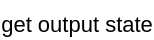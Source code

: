 <mxfile version="24.8.4">
  <diagram id="nZ52ACv4BuAKX4Gc4Oga" name="Page-1">
    <mxGraphModel dx="2074" dy="1130" grid="1" gridSize="10" guides="1" tooltips="1" connect="1" arrows="1" fold="1" page="1" pageScale="1" pageWidth="1654" pageHeight="2336" math="0" shadow="0">
      <root>
        <mxCell id="0" />
        <mxCell id="1" parent="0" />
        <mxCell id="-lcH-714XWrCng2hsg_k-27" style="edgeStyle=orthogonalEdgeStyle;rounded=0;orthogonalLoop=1;jettySize=auto;html=1;strokeColor=#000000;fontColor=#000000;" parent="1" source="-lcH-714XWrCng2hsg_k-1" target="-lcH-714XWrCng2hsg_k-23" edge="1">
          <mxGeometry relative="1" as="geometry" />
        </mxCell>
        <mxCell id="-lcH-714XWrCng2hsg_k-28" value="index with metadata" style="text;html=1;align=center;verticalAlign=middle;resizable=0;points=[];labelBackgroundColor=#ffffff;" parent="-lcH-714XWrCng2hsg_k-27" vertex="1" connectable="0">
          <mxGeometry x="0.434" relative="1" as="geometry">
            <mxPoint x="-53.5" as="offset" />
          </mxGeometry>
        </mxCell>
        <mxCell id="YNeChLyI82NpCaiBGggI-13" style="edgeStyle=orthogonalEdgeStyle;rounded=0;orthogonalLoop=1;jettySize=auto;html=1;startArrow=none;startFill=0;strokeColor=#000000;fontColor=#000000;" parent="1" source="-lcH-714XWrCng2hsg_k-1" target="-lcH-714XWrCng2hsg_k-2" edge="1">
          <mxGeometry relative="1" as="geometry" />
        </mxCell>
        <mxCell id="YNeChLyI82NpCaiBGggI-14" value="case available" style="edgeLabel;html=1;align=center;verticalAlign=middle;resizable=0;points=[];fontColor=#000000;" parent="YNeChLyI82NpCaiBGggI-13" vertex="1" connectable="0">
          <mxGeometry x="-0.087" y="3" relative="1" as="geometry">
            <mxPoint as="offset" />
          </mxGeometry>
        </mxCell>
        <mxCell id="YNeChLyI82NpCaiBGggI-18" value="upload case" style="edgeStyle=orthogonalEdgeStyle;rounded=0;orthogonalLoop=1;jettySize=auto;html=1;entryX=0.5;entryY=1;entryDx=0;entryDy=0;startArrow=classic;startFill=1;strokeColor=#000000;fontColor=#000000;exitX=0.875;exitY=0;exitDx=0;exitDy=0;exitPerimeter=0;endArrow=none;endFill=0;" parent="1" source="-lcH-714XWrCng2hsg_k-1" target="YNeChLyI82NpCaiBGggI-17" edge="1">
          <mxGeometry relative="1" as="geometry">
            <Array as="points">
              <mxPoint x="525" y="270" />
              <mxPoint x="632" y="270" />
            </Array>
          </mxGeometry>
        </mxCell>
        <mxCell id="gnLXbhwJznotGgnq6ZsX-46" style="edgeStyle=orthogonalEdgeStyle;rounded=0;orthogonalLoop=1;jettySize=auto;html=1;entryX=0.5;entryY=1;entryDx=0;entryDy=0;exitX=0.25;exitY=0;exitDx=0;exitDy=0;" parent="1" source="-lcH-714XWrCng2hsg_k-1" target="gnLXbhwJznotGgnq6ZsX-47" edge="1">
          <mxGeometry relative="1" as="geometry">
            <Array as="points">
              <mxPoint x="448" y="260" />
              <mxPoint x="307" y="260" />
              <mxPoint x="307" y="170" />
            </Array>
            <mxPoint x="800" y="170" as="targetPoint" />
            <mxPoint x="400" y="270" as="sourcePoint" />
          </mxGeometry>
        </mxCell>
        <mxCell id="-lcH-714XWrCng2hsg_k-1" value="Case server" style="rounded=1;whiteSpace=wrap;html=1;fillColor=#fff2cc;strokeColor=#d6b656;" parent="1" vertex="1">
          <mxGeometry x="418" y="290" width="122" height="60" as="geometry" />
        </mxCell>
        <mxCell id="-lcH-714XWrCng2hsg_k-19" style="edgeStyle=orthogonalEdgeStyle;rounded=0;orthogonalLoop=1;jettySize=auto;html=1;fontColor=#FF33FF;entryX=0.25;entryY=0;entryDx=0;entryDy=0;exitX=0.25;exitY=0.963;exitDx=0;exitDy=0;exitPerimeter=0;" parent="1" source="-lcH-714XWrCng2hsg_k-2" target="f9GNQP5eCho-4kWKBRWq-1" edge="1">
          <mxGeometry relative="1" as="geometry">
            <mxPoint x="234" y="470" as="sourcePoint" />
            <mxPoint x="269" y="520" as="targetPoint" />
          </mxGeometry>
        </mxCell>
        <mxCell id="-lcH-714XWrCng2hsg_k-20" value="wait for IGMs" style="text;html=1;align=center;verticalAlign=middle;resizable=0;points=[];labelBackgroundColor=#ffffff;" parent="-lcH-714XWrCng2hsg_k-19" vertex="1" connectable="0">
          <mxGeometry x="0.12" y="22" relative="1" as="geometry">
            <mxPoint x="13.54" y="-39.5" as="offset" />
          </mxGeometry>
        </mxCell>
        <mxCell id="YNeChLyI82NpCaiBGggI-10" style="edgeStyle=orthogonalEdgeStyle;rounded=0;orthogonalLoop=1;jettySize=auto;html=1;entryX=0.5;entryY=0;entryDx=0;entryDy=0;startArrow=none;startFill=0;exitX=0;exitY=0.5;exitDx=0;exitDy=0;" parent="1" source="-lcH-714XWrCng2hsg_k-2" target="YNeChLyI82NpCaiBGggI-9" edge="1">
          <mxGeometry relative="1" as="geometry">
            <Array as="points">
              <mxPoint x="190" y="430" />
              <mxPoint x="190" y="1050" />
            </Array>
          </mxGeometry>
        </mxCell>
        <mxCell id="-lcH-714XWrCng2hsg_k-2" value="Rabbit MQ" style="ellipse;whiteSpace=wrap;html=1;fillColor=#dae8fc;strokeColor=#6c8ebf;" parent="1" vertex="1">
          <mxGeometry x="233" y="390" width="120" height="80" as="geometry" />
        </mxCell>
        <mxCell id="-lcH-714XWrCng2hsg_k-8" value="FTP" style="shape=cylinder;whiteSpace=wrap;html=1;boundedLbl=1;backgroundOutline=1;fillColor=#dae8fc;strokeColor=#6c8ebf;" parent="1" vertex="1">
          <mxGeometry x="443" y="10" width="60" height="80" as="geometry" />
        </mxCell>
        <mxCell id="-lcH-714XWrCng2hsg_k-13" style="edgeStyle=orthogonalEdgeStyle;rounded=0;orthogonalLoop=1;jettySize=auto;html=1;entryX=0.45;entryY=0.017;entryDx=0;entryDy=0;entryPerimeter=0;" parent="1" source="-lcH-714XWrCng2hsg_k-9" target="-lcH-714XWrCng2hsg_k-1" edge="1">
          <mxGeometry relative="1" as="geometry" />
        </mxCell>
        <mxCell id="-lcH-714XWrCng2hsg_k-14" value="upload case" style="text;html=1;align=center;verticalAlign=middle;resizable=0;points=[];labelBackgroundColor=#ffffff;" parent="-lcH-714XWrCng2hsg_k-13" vertex="1" connectable="0">
          <mxGeometry x="-0.223" y="-3" relative="1" as="geometry">
            <mxPoint as="offset" />
          </mxGeometry>
        </mxCell>
        <mxCell id="f9GNQP5eCho-4kWKBRWq-10" style="edgeStyle=orthogonalEdgeStyle;rounded=0;orthogonalLoop=1;jettySize=auto;html=1;entryX=0.15;entryY=0.95;entryDx=0;entryDy=0;entryPerimeter=0;" parent="1" source="-lcH-714XWrCng2hsg_k-9" target="EGy42DPzkl6_A8lIJ_Wb-2" edge="1">
          <mxGeometry relative="1" as="geometry">
            <Array as="points">
              <mxPoint x="509" y="110" />
              <mxPoint x="719" y="110" />
            </Array>
            <mxPoint x="720" y="60" as="targetPoint" />
          </mxGeometry>
        </mxCell>
        <mxCell id="YNeChLyI82NpCaiBGggI-22" value="polling" style="edgeStyle=orthogonalEdgeStyle;rounded=0;orthogonalLoop=1;jettySize=auto;html=1;entryX=0.5;entryY=1;entryDx=0;entryDy=0;startArrow=none;startFill=0;endArrow=classic;endFill=1;strokeColor=#000000;fontColor=#000000;" parent="1" source="-lcH-714XWrCng2hsg_k-9" target="-lcH-714XWrCng2hsg_k-8" edge="1">
          <mxGeometry relative="1" as="geometry" />
        </mxCell>
        <mxCell id="-lcH-714XWrCng2hsg_k-9" value="&lt;div&gt;case import job&lt;br&gt;&lt;/div&gt;&lt;div&gt;(k8s cron)&lt;/div&gt;" style="rounded=1;whiteSpace=wrap;html=1;fillColor=#fff2cc;strokeColor=#d6b656;" parent="1" vertex="1">
          <mxGeometry x="413" y="150" width="120" height="60" as="geometry" />
        </mxCell>
        <mxCell id="-lcH-714XWrCng2hsg_k-21" style="edgeStyle=orthogonalEdgeStyle;rounded=0;orthogonalLoop=1;jettySize=auto;html=1;entryX=0.633;entryY=1.017;entryDx=0;entryDy=0;entryPerimeter=0;exitX=1;exitY=0.25;exitDx=0;exitDy=0;" parent="1" source="f9GNQP5eCho-4kWKBRWq-1" target="-lcH-714XWrCng2hsg_k-1" edge="1">
          <mxGeometry relative="1" as="geometry">
            <Array as="points">
              <mxPoint x="359" y="581" />
              <mxPoint x="359" y="510" />
              <mxPoint x="495" y="510" />
            </Array>
          </mxGeometry>
        </mxCell>
        <mxCell id="-lcH-714XWrCng2hsg_k-22" value="&lt;div&gt;download IGM&lt;/div&gt;&lt;div&gt;search IGM&lt;br&gt;&lt;/div&gt;" style="text;html=1;align=center;verticalAlign=middle;resizable=0;points=[];labelBackgroundColor=#ffffff;" parent="-lcH-714XWrCng2hsg_k-21" vertex="1" connectable="0">
          <mxGeometry x="0.368" y="1" relative="1" as="geometry">
            <mxPoint x="27" y="-56" as="offset" />
          </mxGeometry>
        </mxCell>
        <mxCell id="-lcH-714XWrCng2hsg_k-34" value="import IGM" style="edgeStyle=orthogonalEdgeStyle;rounded=0;orthogonalLoop=1;jettySize=auto;html=1;entryX=0;entryY=0.5;entryDx=0;entryDy=0;strokeColor=#000000;fontColor=#000000;exitX=1;exitY=0.5;exitDx=0;exitDy=0;" parent="1" source="f9GNQP5eCho-4kWKBRWq-1" target="-lcH-714XWrCng2hsg_k-30" edge="1">
          <mxGeometry x="-0.18" relative="1" as="geometry">
            <Array as="points">
              <mxPoint x="389" y="598" />
              <mxPoint x="389" y="533" />
            </Array>
            <mxPoint as="offset" />
          </mxGeometry>
        </mxCell>
        <mxCell id="-lcH-714XWrCng2hsg_k-35" value="ajust balance on CGM" style="edgeStyle=orthogonalEdgeStyle;rounded=0;orthogonalLoop=1;jettySize=auto;html=1;entryX=0;entryY=0.5;entryDx=0;entryDy=0;strokeColor=#000000;fontColor=#000000;exitX=0.35;exitY=1.015;exitDx=0;exitDy=0;exitPerimeter=0;" parent="1" source="f9GNQP5eCho-4kWKBRWq-1" target="-lcH-714XWrCng2hsg_k-32" edge="1">
          <mxGeometry x="0.388" y="13" relative="1" as="geometry">
            <mxPoint y="1" as="offset" />
          </mxGeometry>
        </mxCell>
        <mxCell id="-lcH-714XWrCng2hsg_k-36" style="edgeStyle=orthogonalEdgeStyle;rounded=0;orthogonalLoop=1;jettySize=auto;html=1;exitX=0.583;exitY=1;exitDx=0;exitDy=0;entryX=0;entryY=0.5;entryDx=0;entryDy=0;strokeColor=#000000;fontColor=#000000;exitPerimeter=0;" parent="1" source="f9GNQP5eCho-4kWKBRWq-1" target="-lcH-714XWrCng2hsg_k-33" edge="1">
          <mxGeometry relative="1" as="geometry" />
        </mxCell>
        <mxCell id="-lcH-714XWrCng2hsg_k-37" value="run SA on CGM" style="text;html=1;align=center;verticalAlign=middle;resizable=0;points=[];labelBackgroundColor=#ffffff;fontColor=#000000;" parent="-lcH-714XWrCng2hsg_k-36" vertex="1" connectable="0">
          <mxGeometry x="-0.3" relative="1" as="geometry">
            <mxPoint x="81" y="19" as="offset" />
          </mxGeometry>
        </mxCell>
        <mxCell id="-lcH-714XWrCng2hsg_k-50" value="validate IGM" style="edgeStyle=orthogonalEdgeStyle;rounded=0;orthogonalLoop=1;jettySize=auto;html=1;strokeColor=#000000;fontColor=#000000;exitX=0.808;exitY=1;exitDx=0;exitDy=0;entryX=0.5;entryY=0;entryDx=0;entryDy=0;exitPerimeter=0;" parent="1" source="f9GNQP5eCho-4kWKBRWq-1" target="YNeChLyI82NpCaiBGggI-1" edge="1">
          <mxGeometry relative="1" as="geometry">
            <mxPoint x="475" y="595" as="sourcePoint" />
            <mxPoint x="169" y="700" as="targetPoint" />
            <Array as="points">
              <mxPoint x="306" y="690" />
              <mxPoint x="413" y="690" />
            </Array>
          </mxGeometry>
        </mxCell>
        <mxCell id="-lcH-714XWrCng2hsg_k-23" value="Elastic search" style="shape=cylinder;whiteSpace=wrap;html=1;boundedLbl=1;backgroundOutline=1;fillColor=#dae8fc;strokeColor=#6c8ebf;" parent="1" vertex="1">
          <mxGeometry x="756.5" y="280" width="60" height="80" as="geometry" />
        </mxCell>
        <mxCell id="-lcH-714XWrCng2hsg_k-41" style="edgeStyle=orthogonalEdgeStyle;rounded=0;orthogonalLoop=1;jettySize=auto;html=1;strokeColor=#000000;fontColor=#000000;exitX=0.558;exitY=1.031;exitDx=0;exitDy=0;entryX=0.75;entryY=0;entryDx=0;entryDy=0;exitPerimeter=0;startArrow=classic;startFill=1;" parent="1" source="-lcH-714XWrCng2hsg_k-30" target="-lcH-714XWrCng2hsg_k-32" edge="1">
          <mxGeometry relative="1" as="geometry" />
        </mxCell>
        <mxCell id="-lcH-714XWrCng2hsg_k-43" value="load/save" style="text;html=1;align=center;verticalAlign=middle;resizable=0;points=[];labelBackgroundColor=#ffffff;fontColor=#000000;" parent="-lcH-714XWrCng2hsg_k-41" vertex="1" connectable="0">
          <mxGeometry x="-0.237" relative="1" as="geometry">
            <mxPoint x="1" as="offset" />
          </mxGeometry>
        </mxCell>
        <mxCell id="-lcH-714XWrCng2hsg_k-42" style="edgeStyle=orthogonalEdgeStyle;rounded=0;orthogonalLoop=1;jettySize=auto;html=1;entryX=0.5;entryY=0;entryDx=0;entryDy=0;strokeColor=#000000;fontColor=#000000;exitX=0.875;exitY=0.985;exitDx=0;exitDy=0;exitPerimeter=0;startArrow=classic;startFill=1;" parent="1" source="-lcH-714XWrCng2hsg_k-30" target="-lcH-714XWrCng2hsg_k-33" edge="1">
          <mxGeometry relative="1" as="geometry">
            <mxPoint x="769" y="568" as="sourcePoint" />
          </mxGeometry>
        </mxCell>
        <mxCell id="-lcH-714XWrCng2hsg_k-44" value="load/save" style="text;html=1;align=center;verticalAlign=middle;resizable=0;points=[];labelBackgroundColor=#ffffff;fontColor=#000000;" parent="-lcH-714XWrCng2hsg_k-42" vertex="1" connectable="0">
          <mxGeometry x="-0.297" y="-1" relative="1" as="geometry">
            <mxPoint as="offset" />
          </mxGeometry>
        </mxCell>
        <mxCell id="-lcH-714XWrCng2hsg_k-48" style="edgeStyle=orthogonalEdgeStyle;rounded=0;orthogonalLoop=1;jettySize=auto;html=1;strokeColor=#000000;fontColor=#000000;entryX=0.5;entryY=1;entryDx=0;entryDy=0;" parent="1" source="-lcH-714XWrCng2hsg_k-30" target="EGy42DPzkl6_A8lIJ_Wb-3" edge="1">
          <mxGeometry relative="1" as="geometry">
            <mxPoint x="670" y="460" as="targetPoint" />
          </mxGeometry>
        </mxCell>
        <mxCell id="-lcH-714XWrCng2hsg_k-52" style="edgeStyle=orthogonalEdgeStyle;rounded=0;orthogonalLoop=1;jettySize=auto;html=1;strokeColor=#000000;fontColor=#000000;startArrow=classic;startFill=1;" parent="1" edge="1">
          <mxGeometry relative="1" as="geometry">
            <Array as="points">
              <mxPoint x="700" y="590" />
              <mxPoint x="600" y="590" />
            </Array>
            <mxPoint x="700" y="565" as="sourcePoint" />
            <mxPoint x="600" y="710" as="targetPoint" />
          </mxGeometry>
        </mxCell>
        <mxCell id="f9GNQP5eCho-4kWKBRWq-14" value="load/save" style="edgeLabel;html=1;align=center;verticalAlign=middle;resizable=0;points=[];" parent="-lcH-714XWrCng2hsg_k-52" vertex="1" connectable="0">
          <mxGeometry x="-0.227" y="1" relative="1" as="geometry">
            <mxPoint as="offset" />
          </mxGeometry>
        </mxCell>
        <mxCell id="-lcH-714XWrCng2hsg_k-30" value="Network store server" style="rounded=1;whiteSpace=wrap;html=1;fillColor=#fff2cc;strokeColor=#d6b656;" parent="1" vertex="1">
          <mxGeometry x="669" y="500" width="120" height="65" as="geometry" />
        </mxCell>
        <mxCell id="-lcH-714XWrCng2hsg_k-31" style="edgeStyle=orthogonalEdgeStyle;rounded=0;orthogonalLoop=1;jettySize=auto;html=1;exitX=0.5;exitY=1;exitDx=0;exitDy=0;strokeColor=#000000;fontColor=#000000;" parent="1" source="-lcH-714XWrCng2hsg_k-30" target="-lcH-714XWrCng2hsg_k-30" edge="1">
          <mxGeometry relative="1" as="geometry" />
        </mxCell>
        <mxCell id="-lcH-714XWrCng2hsg_k-32" value="Balance adjustment server" style="rounded=1;whiteSpace=wrap;html=1;fillColor=#fff2cc;strokeColor=#d6b656;" parent="1" vertex="1">
          <mxGeometry x="559" y="810" width="120" height="65" as="geometry" />
        </mxCell>
        <mxCell id="f9GNQP5eCho-4kWKBRWq-21" value="load contingencies" style="edgeStyle=orthogonalEdgeStyle;rounded=0;orthogonalLoop=1;jettySize=auto;html=1;" parent="1" source="-lcH-714XWrCng2hsg_k-33" target="f9GNQP5eCho-4kWKBRWq-18" edge="1">
          <mxGeometry relative="1" as="geometry" />
        </mxCell>
        <mxCell id="gnLXbhwJznotGgnq6ZsX-56" value="store / load results" style="edgeStyle=orthogonalEdgeStyle;rounded=0;orthogonalLoop=1;jettySize=auto;html=1;" parent="1" source="-lcH-714XWrCng2hsg_k-33" target="gnLXbhwJznotGgnq6ZsX-55" edge="1">
          <mxGeometry y="-20" relative="1" as="geometry">
            <Array as="points">
              <mxPoint x="884" y="930" />
            </Array>
            <mxPoint x="20" y="20" as="offset" />
          </mxGeometry>
        </mxCell>
        <mxCell id="-lcH-714XWrCng2hsg_k-33" value="Security analysis server" style="rounded=1;whiteSpace=wrap;html=1;fillColor=#fff2cc;strokeColor=#d6b656;" parent="1" vertex="1">
          <mxGeometry x="714" y="880" width="120" height="65" as="geometry" />
        </mxCell>
        <mxCell id="hC_RuYK1lBQlacndvNK2-4" style="edgeStyle=orthogonalEdgeStyle;rounded=0;orthogonalLoop=1;jettySize=auto;html=1;entryX=0.25;entryY=1;entryDx=0;entryDy=0;" parent="1" source="-lcH-714XWrCng2hsg_k-49" target="hC_RuYK1lBQlacndvNK2-1" edge="1">
          <mxGeometry relative="1" as="geometry">
            <Array as="points">
              <mxPoint x="580" y="580" />
              <mxPoint x="950" y="580" />
            </Array>
          </mxGeometry>
        </mxCell>
        <mxCell id="-lcH-714XWrCng2hsg_k-49" value="Loadflow server" style="rounded=1;whiteSpace=wrap;html=1;fillColor=#fff2cc;strokeColor=#d6b656;" parent="1" vertex="1">
          <mxGeometry x="503" y="710" width="120" height="65" as="geometry" />
        </mxCell>
        <mxCell id="f9GNQP5eCho-4kWKBRWq-4" style="edgeStyle=orthogonalEdgeStyle;rounded=0;orthogonalLoop=1;jettySize=auto;html=1;" parent="1" target="-lcH-714XWrCng2hsg_k-2" edge="1">
          <mxGeometry relative="1" as="geometry">
            <mxPoint x="295" y="565" as="sourcePoint" />
            <mxPoint x="295" y="470" as="targetPoint" />
            <Array as="points">
              <mxPoint x="295" y="500" />
              <mxPoint x="295" y="500" />
            </Array>
          </mxGeometry>
        </mxCell>
        <mxCell id="f9GNQP5eCho-4kWKBRWq-5" value="&lt;font&gt;notifications&lt;/font&gt;" style="edgeLabel;html=1;align=center;verticalAlign=middle;resizable=0;points=[];" parent="f9GNQP5eCho-4kWKBRWq-4" vertex="1" connectable="0">
          <mxGeometry x="-0.157" y="3" relative="1" as="geometry">
            <mxPoint as="offset" />
          </mxGeometry>
        </mxCell>
        <mxCell id="f9GNQP5eCho-4kWKBRWq-11" style="edgeStyle=orthogonalEdgeStyle;rounded=0;orthogonalLoop=1;jettySize=auto;html=1;" parent="1" source="f9GNQP5eCho-4kWKBRWq-1" target="f9GNQP5eCho-4kWKBRWq-6" edge="1">
          <mxGeometry relative="1" as="geometry" />
        </mxCell>
        <mxCell id="YNeChLyI82NpCaiBGggI-7" style="edgeStyle=orthogonalEdgeStyle;rounded=0;orthogonalLoop=1;jettySize=auto;html=1;entryX=0.5;entryY=0;entryDx=0;entryDy=0;startArrow=none;startFill=0;exitX=1;exitY=0.75;exitDx=0;exitDy=0;" parent="1" source="f9GNQP5eCho-4kWKBRWq-1" target="-lcH-714XWrCng2hsg_k-49" edge="1">
          <mxGeometry relative="1" as="geometry" />
        </mxCell>
        <mxCell id="YNeChLyI82NpCaiBGggI-8" value="&lt;br&gt;run LF on CGM" style="edgeLabel;html=1;align=center;verticalAlign=middle;resizable=0;points=[];" parent="YNeChLyI82NpCaiBGggI-7" vertex="1" connectable="0">
          <mxGeometry x="0.075" y="-4" relative="1" as="geometry">
            <mxPoint x="49" y="19.71" as="offset" />
          </mxGeometry>
        </mxCell>
        <mxCell id="f9GNQP5eCho-4kWKBRWq-1" value="Merge orchestration server" style="rounded=1;whiteSpace=wrap;html=1;fillColor=#fff2cc;strokeColor=#d6b656;" parent="1" vertex="1">
          <mxGeometry x="209" y="565" width="120" height="65" as="geometry" />
        </mxCell>
        <mxCell id="f9GNQP5eCho-4kWKBRWq-6" value="PostgreSQL" style="shape=cylinder;whiteSpace=wrap;html=1;boundedLbl=1;backgroundOutline=1;fillColor=#dae8fc;strokeColor=#6c8ebf;" parent="1" vertex="1">
          <mxGeometry x="69" y="557.5" width="90" height="80" as="geometry" />
        </mxCell>
        <mxCell id="f9GNQP5eCho-4kWKBRWq-20" style="edgeStyle=orthogonalEdgeStyle;rounded=0;orthogonalLoop=1;jettySize=auto;html=1;entryX=1;entryY=0.5;entryDx=0;entryDy=0;" parent="1" source="f9GNQP5eCho-4kWKBRWq-18" target="f9GNQP5eCho-4kWKBRWq-19" edge="1">
          <mxGeometry relative="1" as="geometry" />
        </mxCell>
        <mxCell id="f9GNQP5eCho-4kWKBRWq-18" value="Actions server" style="rounded=1;whiteSpace=wrap;html=1;fillColor=#fff2cc;strokeColor=#d6b656;" parent="1" vertex="1">
          <mxGeometry x="636.5" y="1057.5" width="120" height="65" as="geometry" />
        </mxCell>
        <mxCell id="f9GNQP5eCho-4kWKBRWq-19" value="PostgreSQL" style="shape=cylinder;whiteSpace=wrap;html=1;boundedLbl=1;backgroundOutline=1;fillColor=#dae8fc;strokeColor=#6c8ebf;" parent="1" vertex="1">
          <mxGeometry x="481.5" y="1050" width="90" height="80" as="geometry" />
        </mxCell>
        <mxCell id="YNeChLyI82NpCaiBGggI-4" style="edgeStyle=orthogonalEdgeStyle;rounded=0;orthogonalLoop=1;jettySize=auto;html=1;exitX=0.75;exitY=0;exitDx=0;exitDy=0;entryX=0;entryY=0.75;entryDx=0;entryDy=0;startArrow=classic;startFill=1;" parent="1" source="YNeChLyI82NpCaiBGggI-1" target="-lcH-714XWrCng2hsg_k-30" edge="1">
          <mxGeometry relative="1" as="geometry" />
        </mxCell>
        <mxCell id="YNeChLyI82NpCaiBGggI-5" value="load/save" style="edgeLabel;html=1;align=center;verticalAlign=middle;resizable=0;points=[];" parent="YNeChLyI82NpCaiBGggI-4" vertex="1" connectable="0">
          <mxGeometry x="0.339" y="-3" relative="1" as="geometry">
            <mxPoint as="offset" />
          </mxGeometry>
        </mxCell>
        <mxCell id="YNeChLyI82NpCaiBGggI-1" value="Case validation server" style="rounded=1;whiteSpace=wrap;html=1;fillColor=#fff2cc;strokeColor=#d6b656;" parent="1" vertex="1">
          <mxGeometry x="353" y="710" width="120" height="65" as="geometry" />
        </mxCell>
        <mxCell id="YNeChLyI82NpCaiBGggI-15" style="edgeStyle=orthogonalEdgeStyle;rounded=0;orthogonalLoop=1;jettySize=auto;html=1;entryX=0.225;entryY=0.05;entryDx=0;entryDy=0;startArrow=none;startFill=0;strokeColor=#000000;fontColor=#000000;exitX=0.25;exitY=1;exitDx=0;exitDy=0;entryPerimeter=0;" parent="1" source="YNeChLyI82NpCaiBGggI-9" target="gnLXbhwJznotGgnq6ZsX-35" edge="1">
          <mxGeometry relative="1" as="geometry">
            <mxPoint x="149" y="175" as="targetPoint" />
            <Array as="points">
              <mxPoint x="220" y="1115" />
              <mxPoint x="220" y="1260" />
              <mxPoint x="350" y="1260" />
            </Array>
          </mxGeometry>
        </mxCell>
        <mxCell id="YNeChLyI82NpCaiBGggI-16" value="Websocket" style="edgeLabel;html=1;align=center;verticalAlign=middle;resizable=0;points=[];fontColor=#000000;" parent="YNeChLyI82NpCaiBGggI-15" vertex="1" connectable="0">
          <mxGeometry x="0.255" y="1" relative="1" as="geometry">
            <mxPoint as="offset" />
          </mxGeometry>
        </mxCell>
        <mxCell id="YNeChLyI82NpCaiBGggI-9" value="Merge notification server" style="rounded=1;whiteSpace=wrap;html=1;fillColor=#fff2cc;strokeColor=#d6b656;" parent="1" vertex="1">
          <mxGeometry x="120" y="1080" width="120" height="65" as="geometry" />
        </mxCell>
        <mxCell id="YNeChLyI82NpCaiBGggI-19" style="edgeStyle=orthogonalEdgeStyle;rounded=0;orthogonalLoop=1;jettySize=auto;html=1;startArrow=none;startFill=0;strokeColor=#000000;fontColor=#000000;exitX=0.75;exitY=0;exitDx=0;exitDy=0;" parent="1" source="YNeChLyI82NpCaiBGggI-17" target="EGy42DPzkl6_A8lIJ_Wb-2" edge="1">
          <mxGeometry relative="1" as="geometry">
            <mxPoint x="824" y="90" as="targetPoint" />
            <Array as="points">
              <mxPoint x="662" y="130" />
              <mxPoint x="747" y="130" />
            </Array>
          </mxGeometry>
        </mxCell>
        <mxCell id="YNeChLyI82NpCaiBGggI-20" style="edgeStyle=orthogonalEdgeStyle;rounded=0;orthogonalLoop=1;jettySize=auto;html=1;entryX=1;entryY=0.5;entryDx=0;entryDy=0;startArrow=none;startFill=0;strokeColor=#000000;fontColor=#000000;exitX=0.5;exitY=0;exitDx=0;exitDy=0;" parent="1" source="YNeChLyI82NpCaiBGggI-17" target="-lcH-714XWrCng2hsg_k-8" edge="1">
          <mxGeometry relative="1" as="geometry" />
        </mxCell>
        <mxCell id="YNeChLyI82NpCaiBGggI-21" value="polling" style="edgeLabel;html=1;align=center;verticalAlign=middle;resizable=0;points=[];fontColor=#000000;" parent="YNeChLyI82NpCaiBGggI-20" vertex="1" connectable="0">
          <mxGeometry x="-0.422" y="2" relative="1" as="geometry">
            <mxPoint x="1" as="offset" />
          </mxGeometry>
        </mxCell>
        <mxCell id="YNeChLyI82NpCaiBGggI-17" value="&lt;div&gt;CGMES assembling job&lt;br&gt;&lt;/div&gt;&lt;div&gt;(k8s cron)&lt;/div&gt;" style="rounded=1;whiteSpace=wrap;html=1;fillColor=#fff2cc;strokeColor=#d6b656;" parent="1" vertex="1">
          <mxGeometry x="571.5" y="150" width="120" height="60" as="geometry" />
        </mxCell>
        <mxCell id="gnLXbhwJznotGgnq6ZsX-18" style="edgeStyle=orthogonalEdgeStyle;rounded=0;orthogonalLoop=1;jettySize=auto;html=1;entryX=0.5;entryY=0;entryDx=0;entryDy=0;" parent="1" source="gnLXbhwJznotGgnq6ZsX-1" target="O9p13swTpiDcD9dTKe2k-17" edge="1">
          <mxGeometry relative="1" as="geometry">
            <Array as="points">
              <mxPoint x="1316" y="860" />
            </Array>
          </mxGeometry>
        </mxCell>
        <mxCell id="gnLXbhwJznotGgnq6ZsX-19" style="edgeStyle=orthogonalEdgeStyle;rounded=0;orthogonalLoop=1;jettySize=auto;html=1;entryX=0.5;entryY=1;entryDx=0;entryDy=0;exitX=0.5;exitY=0;exitDx=0;exitDy=0;" parent="1" source="gnLXbhwJznotGgnq6ZsX-1" target="gnLXbhwJznotGgnq6ZsX-2" edge="1">
          <mxGeometry relative="1" as="geometry" />
        </mxCell>
        <mxCell id="gnLXbhwJznotGgnq6ZsX-20" style="edgeStyle=orthogonalEdgeStyle;rounded=0;orthogonalLoop=1;jettySize=auto;html=1;entryX=0.5;entryY=1;entryDx=0;entryDy=0;" parent="1" source="gnLXbhwJznotGgnq6ZsX-1" target="gnLXbhwJznotGgnq6ZsX-5" edge="1">
          <mxGeometry relative="1" as="geometry" />
        </mxCell>
        <mxCell id="gnLXbhwJznotGgnq6ZsX-21" style="edgeStyle=orthogonalEdgeStyle;rounded=0;orthogonalLoop=1;jettySize=auto;html=1;" parent="1" source="gnLXbhwJznotGgnq6ZsX-1" target="gnLXbhwJznotGgnq6ZsX-4" edge="1">
          <mxGeometry relative="1" as="geometry" />
        </mxCell>
        <mxCell id="gnLXbhwJznotGgnq6ZsX-22" style="edgeStyle=orthogonalEdgeStyle;rounded=0;orthogonalLoop=1;jettySize=auto;html=1;exitX=0.5;exitY=0;exitDx=0;exitDy=0;" parent="1" source="gnLXbhwJznotGgnq6ZsX-1" target="gnLXbhwJznotGgnq6ZsX-3" edge="1">
          <mxGeometry relative="1" as="geometry" />
        </mxCell>
        <mxCell id="gnLXbhwJznotGgnq6ZsX-23" style="edgeStyle=orthogonalEdgeStyle;rounded=0;orthogonalLoop=1;jettySize=auto;html=1;exitX=0.5;exitY=0;exitDx=0;exitDy=0;" parent="1" source="gnLXbhwJznotGgnq6ZsX-1" target="gnLXbhwJznotGgnq6ZsX-7" edge="1">
          <mxGeometry relative="1" as="geometry" />
        </mxCell>
        <mxCell id="gnLXbhwJznotGgnq6ZsX-52" style="edgeStyle=orthogonalEdgeStyle;rounded=0;orthogonalLoop=1;jettySize=auto;html=1;entryX=1;entryY=0.75;entryDx=0;entryDy=0;" parent="1" source="gnLXbhwJznotGgnq6ZsX-1" target="-lcH-714XWrCng2hsg_k-49" edge="1">
          <mxGeometry relative="1" as="geometry">
            <Array as="points">
              <mxPoint x="1080" y="759" />
            </Array>
          </mxGeometry>
        </mxCell>
        <mxCell id="gnLXbhwJznotGgnq6ZsX-53" style="edgeStyle=orthogonalEdgeStyle;rounded=0;orthogonalLoop=1;jettySize=auto;html=1;entryX=1;entryY=0.5;entryDx=0;entryDy=0;" parent="1" source="gnLXbhwJznotGgnq6ZsX-1" target="-lcH-714XWrCng2hsg_k-33" edge="1">
          <mxGeometry relative="1" as="geometry" />
        </mxCell>
        <mxCell id="gnLXbhwJznotGgnq6ZsX-57" value="run / get resuts" style="edgeLabel;html=1;align=center;verticalAlign=middle;resizable=0;points=[];" parent="gnLXbhwJznotGgnq6ZsX-53" vertex="1" connectable="0">
          <mxGeometry x="-0.291" y="-2" relative="1" as="geometry">
            <mxPoint as="offset" />
          </mxGeometry>
        </mxCell>
        <mxCell id="gnLXbhwJznotGgnq6ZsX-54" style="edgeStyle=orthogonalEdgeStyle;rounded=0;orthogonalLoop=1;jettySize=auto;html=1;entryX=1;entryY=0.5;entryDx=0;entryDy=0;" parent="1" source="gnLXbhwJznotGgnq6ZsX-1" target="f9GNQP5eCho-4kWKBRWq-18" edge="1">
          <mxGeometry relative="1" as="geometry">
            <Array as="points">
              <mxPoint x="970" y="870" />
              <mxPoint x="970" y="1090" />
            </Array>
          </mxGeometry>
        </mxCell>
        <mxCell id="O9p13swTpiDcD9dTKe2k-13" style="edgeStyle=orthogonalEdgeStyle;rounded=0;orthogonalLoop=1;jettySize=auto;html=1;" parent="1" source="gnLXbhwJznotGgnq6ZsX-1" target="O9p13swTpiDcD9dTKe2k-2" edge="1">
          <mxGeometry relative="1" as="geometry">
            <Array as="points">
              <mxPoint x="1120" y="925" />
              <mxPoint x="1176" y="925" />
            </Array>
          </mxGeometry>
        </mxCell>
        <mxCell id="qp7J1lhOK_fcD2x9cmu0-13" style="edgeStyle=orthogonalEdgeStyle;rounded=0;orthogonalLoop=1;jettySize=auto;html=1;exitX=0;exitY=0;exitDx=0;exitDy=0;entryX=0.979;entryY=0.926;entryDx=0;entryDy=0;entryPerimeter=0;" parent="1" source="gnLXbhwJznotGgnq6ZsX-1" target="-lcH-714XWrCng2hsg_k-30" edge="1">
          <mxGeometry relative="1" as="geometry">
            <Array as="points">
              <mxPoint x="830" y="830" />
              <mxPoint x="830" y="560" />
            </Array>
            <mxPoint x="790" y="560" as="targetPoint" />
          </mxGeometry>
        </mxCell>
        <mxCell id="hC_RuYK1lBQlacndvNK2-6" style="edgeStyle=orthogonalEdgeStyle;rounded=0;orthogonalLoop=1;jettySize=auto;html=1;" parent="1" source="gnLXbhwJznotGgnq6ZsX-1" edge="1">
          <mxGeometry relative="1" as="geometry">
            <mxPoint x="970" y="449" as="targetPoint" />
            <Array as="points">
              <mxPoint x="1090" y="810" />
              <mxPoint x="970" y="810" />
              <mxPoint x="970" y="449" />
            </Array>
          </mxGeometry>
        </mxCell>
        <mxCell id="hC_RuYK1lBQlacndvNK2-9" style="edgeStyle=orthogonalEdgeStyle;rounded=0;orthogonalLoop=1;jettySize=auto;html=1;" parent="1" source="gnLXbhwJznotGgnq6ZsX-1" target="-lcH-714XWrCng2hsg_k-23" edge="1">
          <mxGeometry relative="1" as="geometry">
            <Array as="points">
              <mxPoint x="800" y="850" />
            </Array>
          </mxGeometry>
        </mxCell>
        <mxCell id="gnLXbhwJznotGgnq6ZsX-1" value="Study server" style="rounded=1;whiteSpace=wrap;html=1;fillColor=#fff2cc;strokeColor=#d6b656;" parent="1" vertex="1">
          <mxGeometry x="1041" y="830" width="120" height="60" as="geometry" />
        </mxCell>
        <mxCell id="gnLXbhwJznotGgnq6ZsX-8" style="edgeStyle=orthogonalEdgeStyle;rounded=0;orthogonalLoop=1;jettySize=auto;html=1;entryX=1;entryY=0.5;entryDx=0;entryDy=0;exitX=0.5;exitY=0;exitDx=0;exitDy=0;" parent="1" source="gnLXbhwJznotGgnq6ZsX-2" target="-lcH-714XWrCng2hsg_k-30" edge="1">
          <mxGeometry relative="1" as="geometry" />
        </mxCell>
        <mxCell id="gnLXbhwJznotGgnq6ZsX-2" value="Single line diagram server" style="rounded=1;whiteSpace=wrap;html=1;fillColor=#fff2cc;strokeColor=#d6b656;" parent="1" vertex="1">
          <mxGeometry x="839" y="600" width="120" height="60" as="geometry" />
        </mxCell>
        <mxCell id="gnLXbhwJznotGgnq6ZsX-13" style="edgeStyle=orthogonalEdgeStyle;rounded=0;orthogonalLoop=1;jettySize=auto;html=1;entryX=1;entryY=0.5;entryDx=0;entryDy=0;exitX=0.5;exitY=0;exitDx=0;exitDy=0;" parent="1" source="gnLXbhwJznotGgnq6ZsX-3" target="-lcH-714XWrCng2hsg_k-30" edge="1">
          <mxGeometry relative="1" as="geometry" />
        </mxCell>
        <mxCell id="gnLXbhwJznotGgnq6ZsX-25" style="edgeStyle=orthogonalEdgeStyle;rounded=0;orthogonalLoop=1;jettySize=auto;html=1;entryX=0.75;entryY=1;entryDx=0;entryDy=0;exitX=0.308;exitY=0;exitDx=0;exitDy=0;exitPerimeter=0;" parent="1" source="gnLXbhwJznotGgnq6ZsX-3" target="-lcH-714XWrCng2hsg_k-1" edge="1">
          <mxGeometry relative="1" as="geometry">
            <Array as="points">
              <mxPoint x="1306" y="370" />
              <mxPoint x="508" y="370" />
            </Array>
          </mxGeometry>
        </mxCell>
        <mxCell id="hC_RuYK1lBQlacndvNK2-3" style="edgeStyle=orthogonalEdgeStyle;rounded=0;orthogonalLoop=1;jettySize=auto;html=1;entryX=0.5;entryY=1;entryDx=0;entryDy=0;" parent="1" source="gnLXbhwJznotGgnq6ZsX-3" target="hC_RuYK1lBQlacndvNK2-1" edge="1">
          <mxGeometry relative="1" as="geometry">
            <Array as="points">
              <mxPoint x="1280" y="500" />
              <mxPoint x="980" y="500" />
            </Array>
          </mxGeometry>
        </mxCell>
        <mxCell id="hC_RuYK1lBQlacndvNK2-7" style="edgeStyle=orthogonalEdgeStyle;rounded=0;orthogonalLoop=1;jettySize=auto;html=1;entryX=1;entryY=0.7;entryDx=0;entryDy=0;" parent="1" source="gnLXbhwJznotGgnq6ZsX-3" target="-lcH-714XWrCng2hsg_k-23" edge="1">
          <mxGeometry relative="1" as="geometry">
            <Array as="points">
              <mxPoint x="1316" y="336" />
            </Array>
          </mxGeometry>
        </mxCell>
        <mxCell id="gnLXbhwJznotGgnq6ZsX-3" value="Network conversion server" style="rounded=1;whiteSpace=wrap;html=1;fillColor=#fff2cc;strokeColor=#d6b656;" parent="1" vertex="1">
          <mxGeometry x="1256" y="600" width="120" height="60" as="geometry" />
        </mxCell>
        <mxCell id="gnLXbhwJznotGgnq6ZsX-10" style="edgeStyle=orthogonalEdgeStyle;rounded=0;orthogonalLoop=1;jettySize=auto;html=1;entryX=1;entryY=0.5;entryDx=0;entryDy=0;exitX=0.5;exitY=0;exitDx=0;exitDy=0;" parent="1" source="gnLXbhwJznotGgnq6ZsX-4" target="-lcH-714XWrCng2hsg_k-30" edge="1">
          <mxGeometry relative="1" as="geometry" />
        </mxCell>
        <mxCell id="O9p13swTpiDcD9dTKe2k-23" style="edgeStyle=orthogonalEdgeStyle;rounded=0;orthogonalLoop=1;jettySize=auto;html=1;entryX=0.5;entryY=1;entryDx=0;entryDy=0;" parent="1" source="gnLXbhwJznotGgnq6ZsX-4" target="O9p13swTpiDcD9dTKe2k-22" edge="1">
          <mxGeometry relative="1" as="geometry">
            <Array as="points">
              <mxPoint x="1200" y="510" />
              <mxPoint x="1180" y="510" />
            </Array>
          </mxGeometry>
        </mxCell>
        <mxCell id="hC_RuYK1lBQlacndvNK2-8" style="edgeStyle=orthogonalEdgeStyle;rounded=0;orthogonalLoop=1;jettySize=auto;html=1;entryX=1.008;entryY=0.625;entryDx=0;entryDy=0;entryPerimeter=0;" parent="1" source="gnLXbhwJznotGgnq6ZsX-4" target="-lcH-714XWrCng2hsg_k-23" edge="1">
          <mxGeometry relative="1" as="geometry">
            <Array as="points">
              <mxPoint x="1110" y="630" />
              <mxPoint x="1110" y="330" />
            </Array>
          </mxGeometry>
        </mxCell>
        <mxCell id="gnLXbhwJznotGgnq6ZsX-4" value="Network modification server" style="rounded=1;whiteSpace=wrap;html=1;fillColor=#fff2cc;strokeColor=#d6b656;" parent="1" vertex="1">
          <mxGeometry x="1116" y="600" width="120" height="60" as="geometry" />
        </mxCell>
        <mxCell id="gnLXbhwJznotGgnq6ZsX-9" style="edgeStyle=orthogonalEdgeStyle;rounded=0;orthogonalLoop=1;jettySize=auto;html=1;entryX=1;entryY=0.5;entryDx=0;entryDy=0;exitX=0.5;exitY=0;exitDx=0;exitDy=0;" parent="1" source="gnLXbhwJznotGgnq6ZsX-5" target="-lcH-714XWrCng2hsg_k-30" edge="1">
          <mxGeometry relative="1" as="geometry" />
        </mxCell>
        <mxCell id="gnLXbhwJznotGgnq6ZsX-5" value="Network map server" style="rounded=1;whiteSpace=wrap;html=1;fillColor=#fff2cc;strokeColor=#d6b656;" parent="1" vertex="1">
          <mxGeometry x="979" y="600" width="120" height="60" as="geometry" />
        </mxCell>
        <mxCell id="gnLXbhwJznotGgnq6ZsX-14" style="edgeStyle=orthogonalEdgeStyle;rounded=0;orthogonalLoop=1;jettySize=auto;html=1;exitX=0.5;exitY=0;exitDx=0;exitDy=0;" parent="1" edge="1">
          <mxGeometry relative="1" as="geometry">
            <mxPoint x="789" y="532" as="targetPoint" />
            <mxPoint x="1469" y="602" as="sourcePoint" />
            <Array as="points">
              <mxPoint x="1469" y="532" />
            </Array>
          </mxGeometry>
        </mxCell>
        <mxCell id="gnLXbhwJznotGgnq6ZsX-16" style="edgeStyle=orthogonalEdgeStyle;rounded=0;orthogonalLoop=1;jettySize=auto;html=1;" parent="1" source="gnLXbhwJznotGgnq6ZsX-7" target="gnLXbhwJznotGgnq6ZsX-15" edge="1">
          <mxGeometry relative="1" as="geometry" />
        </mxCell>
        <mxCell id="gnLXbhwJznotGgnq6ZsX-7" value="Geo data server" style="rounded=1;whiteSpace=wrap;html=1;fillColor=#fff2cc;strokeColor=#d6b656;" parent="1" vertex="1">
          <mxGeometry x="1396" y="600" width="120" height="60" as="geometry" />
        </mxCell>
        <mxCell id="XBf4na7JJHluZW0s8QIg-4" value="" style="edgeStyle=orthogonalEdgeStyle;rounded=0;orthogonalLoop=1;jettySize=auto;html=1;" parent="1" source="gnLXbhwJznotGgnq6ZsX-15" target="gnLXbhwJznotGgnq6ZsX-7" edge="1">
          <mxGeometry relative="1" as="geometry" />
        </mxCell>
        <mxCell id="gnLXbhwJznotGgnq6ZsX-15" value="PostgreSQL" style="shape=cylinder;whiteSpace=wrap;html=1;boundedLbl=1;backgroundOutline=1;fillColor=#dae8fc;strokeColor=#6c8ebf;" parent="1" vertex="1">
          <mxGeometry x="1556" y="590" width="80" height="80" as="geometry" />
        </mxCell>
        <mxCell id="gnLXbhwJznotGgnq6ZsX-28" style="edgeStyle=orthogonalEdgeStyle;rounded=0;orthogonalLoop=1;jettySize=auto;html=1;entryX=0.25;entryY=0;entryDx=0;entryDy=0;" parent="1" source="gnLXbhwJznotGgnq6ZsX-26" target="gnLXbhwJznotGgnq6ZsX-7" edge="1">
          <mxGeometry relative="1" as="geometry" />
        </mxCell>
        <mxCell id="gnLXbhwJznotGgnq6ZsX-26" value="CGMES GL server" style="rounded=1;whiteSpace=wrap;html=1;fillColor=#fff2cc;strokeColor=#d6b656;" parent="1" vertex="1">
          <mxGeometry x="1320" y="180" width="120" height="60" as="geometry" />
        </mxCell>
        <mxCell id="gnLXbhwJznotGgnq6ZsX-29" style="edgeStyle=orthogonalEdgeStyle;rounded=0;orthogonalLoop=1;jettySize=auto;html=1;entryX=0.75;entryY=0;entryDx=0;entryDy=0;exitX=0.5;exitY=1;exitDx=0;exitDy=0;" parent="1" source="gnLXbhwJznotGgnq6ZsX-27" target="gnLXbhwJznotGgnq6ZsX-7" edge="1">
          <mxGeometry relative="1" as="geometry">
            <Array as="points">
              <mxPoint x="1380" y="150" />
              <mxPoint x="1470" y="150" />
              <mxPoint x="1470" y="360" />
              <mxPoint x="1486" y="360" />
            </Array>
          </mxGeometry>
        </mxCell>
        <mxCell id="gnLXbhwJznotGgnq6ZsX-27" value="ODRE server" style="rounded=1;whiteSpace=wrap;html=1;fillColor=#fff2cc;strokeColor=#d6b656;" parent="1" vertex="1">
          <mxGeometry x="1320" y="60" width="120" height="60" as="geometry" />
        </mxCell>
        <mxCell id="gnLXbhwJznotGgnq6ZsX-32" style="edgeStyle=orthogonalEdgeStyle;rounded=0;orthogonalLoop=1;jettySize=auto;html=1;exitX=0;exitY=0.5;exitDx=0;exitDy=0;" parent="1" source="gnLXbhwJznotGgnq6ZsX-31" target="gnLXbhwJznotGgnq6ZsX-26" edge="1">
          <mxGeometry relative="1" as="geometry">
            <Array as="points">
              <mxPoint x="1490" y="150" />
              <mxPoint x="1490" y="210" />
            </Array>
          </mxGeometry>
        </mxCell>
        <mxCell id="gnLXbhwJznotGgnq6ZsX-33" style="edgeStyle=orthogonalEdgeStyle;rounded=0;orthogonalLoop=1;jettySize=auto;html=1;entryX=1;entryY=0.5;entryDx=0;entryDy=0;exitX=0;exitY=0.5;exitDx=0;exitDy=0;" parent="1" source="gnLXbhwJznotGgnq6ZsX-31" target="gnLXbhwJznotGgnq6ZsX-27" edge="1">
          <mxGeometry relative="1" as="geometry">
            <Array as="points">
              <mxPoint x="1490" y="150" />
              <mxPoint x="1490" y="90" />
            </Array>
          </mxGeometry>
        </mxCell>
        <mxCell id="gnLXbhwJznotGgnq6ZsX-31" value="&lt;div&gt;Geo data app &lt;br&gt;&lt;/div&gt;&lt;div&gt;(UI)&lt;/div&gt;" style="ellipse;whiteSpace=wrap;html=1;" parent="1" vertex="1">
          <mxGeometry x="1516" y="110" width="120" height="80" as="geometry" />
        </mxCell>
        <mxCell id="gnLXbhwJznotGgnq6ZsX-37" style="edgeStyle=orthogonalEdgeStyle;rounded=0;orthogonalLoop=1;jettySize=auto;html=1;entryX=0.5;entryY=1;entryDx=0;entryDy=0;" parent="1" source="gnLXbhwJznotGgnq6ZsX-35" target="f9GNQP5eCho-4kWKBRWq-1" edge="1">
          <mxGeometry relative="1" as="geometry">
            <Array as="points">
              <mxPoint x="383" y="960" />
              <mxPoint x="269" y="960" />
            </Array>
          </mxGeometry>
        </mxCell>
        <mxCell id="O9p13swTpiDcD9dTKe2k-8" style="edgeStyle=orthogonalEdgeStyle;rounded=0;orthogonalLoop=1;jettySize=auto;html=1;entryX=0;entryY=0.25;entryDx=0;entryDy=0;" parent="1" source="gnLXbhwJznotGgnq6ZsX-35" target="O9p13swTpiDcD9dTKe2k-1" edge="1">
          <mxGeometry relative="1" as="geometry">
            <Array as="points">
              <mxPoint x="400" y="1260" />
              <mxPoint x="590" y="1260" />
              <mxPoint x="590" y="1183" />
            </Array>
          </mxGeometry>
        </mxCell>
        <mxCell id="gnLXbhwJznotGgnq6ZsX-35" value="GridMerge" style="ellipse;whiteSpace=wrap;html=1;fillColor=#ffe6cc;strokeColor=#d79b00;" parent="1" vertex="1">
          <mxGeometry x="323" y="1390" width="120" height="80" as="geometry" />
        </mxCell>
        <mxCell id="gnLXbhwJznotGgnq6ZsX-47" value="File system" style="shape=cylinder;whiteSpace=wrap;html=1;boundedLbl=1;backgroundOutline=1;fillColor=#dae8fc;strokeColor=#6c8ebf;" parent="1" vertex="1">
          <mxGeometry x="260" y="70" width="93" height="80" as="geometry" />
        </mxCell>
        <mxCell id="gnLXbhwJznotGgnq6ZsX-49" style="edgeStyle=orthogonalEdgeStyle;rounded=0;orthogonalLoop=1;jettySize=auto;html=1;entryX=1;entryY=0.5;entryDx=0;entryDy=0;" parent="1" source="gnLXbhwJznotGgnq6ZsX-48" target="-lcH-714XWrCng2hsg_k-23" edge="1">
          <mxGeometry relative="1" as="geometry" />
        </mxCell>
        <mxCell id="gnLXbhwJznotGgnq6ZsX-48" value="&lt;div&gt;Kibana&lt;br&gt;&lt;/div&gt;&lt;div&gt;(UI)&lt;/div&gt;" style="ellipse;whiteSpace=wrap;html=1;fillColor=#dae8fc;strokeColor=#6c8ebf;" parent="1" vertex="1">
          <mxGeometry x="930" y="210" width="120" height="80" as="geometry" />
        </mxCell>
        <mxCell id="O9p13swTpiDcD9dTKe2k-7" style="edgeStyle=orthogonalEdgeStyle;rounded=0;orthogonalLoop=1;jettySize=auto;html=1;entryX=1;entryY=0.5;entryDx=0;entryDy=0;exitX=0.442;exitY=0.025;exitDx=0;exitDy=0;exitPerimeter=0;" parent="1" source="gnLXbhwJznotGgnq6ZsX-50" target="O9p13swTpiDcD9dTKe2k-1" edge="1">
          <mxGeometry relative="1" as="geometry">
            <Array as="points">
              <mxPoint x="1094" y="1198" />
            </Array>
          </mxGeometry>
        </mxCell>
        <mxCell id="qp7J1lhOK_fcD2x9cmu0-16" style="edgeStyle=orthogonalEdgeStyle;rounded=0;orthogonalLoop=1;jettySize=auto;html=1;entryX=0.5;entryY=1;entryDx=0;entryDy=0;" parent="1" source="gnLXbhwJznotGgnq6ZsX-50" target="gnLXbhwJznotGgnq6ZsX-1" edge="1">
          <mxGeometry relative="1" as="geometry" />
        </mxCell>
        <mxCell id="gnLXbhwJznotGgnq6ZsX-50" value="GridStudy" style="ellipse;whiteSpace=wrap;html=1;fillColor=#ffe6cc;strokeColor=#d79b00;" parent="1" vertex="1">
          <mxGeometry x="1041" y="1540" width="120" height="80" as="geometry" />
        </mxCell>
        <mxCell id="gnLXbhwJznotGgnq6ZsX-55" value="PostgreSQL" style="shape=cylinder;whiteSpace=wrap;html=1;boundedLbl=1;backgroundOutline=1;fillColor=#dae8fc;strokeColor=#6c8ebf;" parent="1" vertex="1">
          <mxGeometry x="839" y="980" width="90" height="80" as="geometry" />
        </mxCell>
        <mxCell id="O9p13swTpiDcD9dTKe2k-42" style="edgeStyle=orthogonalEdgeStyle;rounded=0;orthogonalLoop=1;jettySize=auto;html=1;" parent="1" source="O9p13swTpiDcD9dTKe2k-1" target="O9p13swTpiDcD9dTKe2k-41" edge="1">
          <mxGeometry relative="1" as="geometry" />
        </mxCell>
        <mxCell id="qp7J1lhOK_fcD2x9cmu0-14" style="edgeStyle=orthogonalEdgeStyle;rounded=0;orthogonalLoop=1;jettySize=auto;html=1;entryX=1;entryY=0.7;entryDx=0;entryDy=0;" parent="1" source="O9p13swTpiDcD9dTKe2k-1" target="f9GNQP5eCho-4kWKBRWq-19" edge="1">
          <mxGeometry relative="1" as="geometry">
            <Array as="points">
              <mxPoint x="919" y="1150" />
              <mxPoint x="715" y="1150" />
              <mxPoint x="715" y="1140" />
              <mxPoint x="600" y="1140" />
              <mxPoint x="600" y="1106" />
            </Array>
          </mxGeometry>
        </mxCell>
        <mxCell id="O9p13swTpiDcD9dTKe2k-1" value="Config server" style="rounded=1;whiteSpace=wrap;html=1;fillColor=#fff2cc;strokeColor=#d6b656;" parent="1" vertex="1">
          <mxGeometry x="859" y="1168" width="120" height="60" as="geometry" />
        </mxCell>
        <mxCell id="O9p13swTpiDcD9dTKe2k-4" style="edgeStyle=orthogonalEdgeStyle;rounded=0;orthogonalLoop=1;jettySize=auto;html=1;entryX=1;entryY=0.5;entryDx=0;entryDy=0;" parent="1" source="O9p13swTpiDcD9dTKe2k-2" target="gnLXbhwJznotGgnq6ZsX-50" edge="1">
          <mxGeometry relative="1" as="geometry">
            <Array as="points">
              <mxPoint x="1176" y="1580" />
            </Array>
          </mxGeometry>
        </mxCell>
        <mxCell id="O9p13swTpiDcD9dTKe2k-5" value="Websocket" style="edgeLabel;html=1;align=center;verticalAlign=middle;resizable=0;points=[];" parent="O9p13swTpiDcD9dTKe2k-4" vertex="1" connectable="0">
          <mxGeometry x="0.071" y="3" relative="1" as="geometry">
            <mxPoint x="6" y="212" as="offset" />
          </mxGeometry>
        </mxCell>
        <mxCell id="O9p13swTpiDcD9dTKe2k-2" value="Study notification server" style="rounded=1;whiteSpace=wrap;html=1;fillColor=#fff2cc;strokeColor=#d6b656;" parent="1" vertex="1">
          <mxGeometry x="1116" y="960" width="120" height="60" as="geometry" />
        </mxCell>
        <mxCell id="qp7J1lhOK_fcD2x9cmu0-6" style="edgeStyle=orthogonalEdgeStyle;rounded=0;orthogonalLoop=1;jettySize=auto;html=1;exitX=1;exitY=0;exitDx=0;exitDy=0;" parent="1" source="O9p13swTpiDcD9dTKe2k-9" target="qp7J1lhOK_fcD2x9cmu0-1" edge="1">
          <mxGeometry relative="1" as="geometry">
            <Array as="points">
              <mxPoint x="809" y="1460" />
              <mxPoint x="970" y="1460" />
            </Array>
          </mxGeometry>
        </mxCell>
        <mxCell id="qp7J1lhOK_fcD2x9cmu0-7" style="edgeStyle=orthogonalEdgeStyle;rounded=0;orthogonalLoop=1;jettySize=auto;html=1;entryX=0;entryY=0.5;entryDx=0;entryDy=0;exitX=0.5;exitY=0;exitDx=0;exitDy=0;" parent="1" source="O9p13swTpiDcD9dTKe2k-9" target="O9p13swTpiDcD9dTKe2k-1" edge="1">
          <mxGeometry relative="1" as="geometry" />
        </mxCell>
        <mxCell id="O9p13swTpiDcD9dTKe2k-9" value="GridExplore" style="ellipse;whiteSpace=wrap;html=1;fillColor=#ffe6cc;strokeColor=#d79b00;" parent="1" vertex="1">
          <mxGeometry x="707" y="1530" width="120" height="80" as="geometry" />
        </mxCell>
        <mxCell id="O9p13swTpiDcD9dTKe2k-17" value="PostgreSQL" style="shape=cylinder;whiteSpace=wrap;html=1;boundedLbl=1;backgroundOutline=1;fillColor=#dae8fc;strokeColor=#6c8ebf;" parent="1" vertex="1">
          <mxGeometry x="1276" y="900" width="80" height="80" as="geometry" />
        </mxCell>
        <mxCell id="O9p13swTpiDcD9dTKe2k-25" style="edgeStyle=orthogonalEdgeStyle;rounded=0;orthogonalLoop=1;jettySize=auto;html=1;" parent="1" source="O9p13swTpiDcD9dTKe2k-21" target="O9p13swTpiDcD9dTKe2k-17" edge="1">
          <mxGeometry relative="1" as="geometry" />
        </mxCell>
        <mxCell id="O9p13swTpiDcD9dTKe2k-21" value="Filter server" style="rounded=1;whiteSpace=wrap;html=1;fillColor=#fff2cc;strokeColor=#d6b656;" parent="1" vertex="1">
          <mxGeometry x="1200" y="1110" width="120" height="65" as="geometry" />
        </mxCell>
        <mxCell id="O9p13swTpiDcD9dTKe2k-22" value="PostgreSQL" style="shape=cylinder;whiteSpace=wrap;html=1;boundedLbl=1;backgroundOutline=1;fillColor=#dae8fc;strokeColor=#6c8ebf;" parent="1" vertex="1">
          <mxGeometry x="1140" y="380" width="80" height="80" as="geometry" />
        </mxCell>
        <mxCell id="O9p13swTpiDcD9dTKe2k-31" style="edgeStyle=orthogonalEdgeStyle;rounded=0;orthogonalLoop=1;jettySize=auto;html=1;entryX=0;entryY=0;entryDx=0;entryDy=0;" parent="1" source="O9p13swTpiDcD9dTKe2k-27" target="-lcH-714XWrCng2hsg_k-2" edge="1">
          <mxGeometry relative="1" as="geometry" />
        </mxCell>
        <mxCell id="O9p13swTpiDcD9dTKe2k-27" value="CGMES boundary server" style="rounded=1;whiteSpace=wrap;html=1;fillColor=#fff2cc;strokeColor=#d6b656;" parent="1" vertex="1">
          <mxGeometry x="89" y="230" width="120" height="65" as="geometry" />
        </mxCell>
        <mxCell id="O9p13swTpiDcD9dTKe2k-30" style="edgeStyle=orthogonalEdgeStyle;rounded=0;orthogonalLoop=1;jettySize=auto;html=1;" parent="1" source="O9p13swTpiDcD9dTKe2k-29" target="O9p13swTpiDcD9dTKe2k-27" edge="1">
          <mxGeometry relative="1" as="geometry" />
        </mxCell>
        <mxCell id="O9p13swTpiDcD9dTKe2k-29" value="PostgreSQL" style="shape=cylinder;whiteSpace=wrap;html=1;boundedLbl=1;backgroundOutline=1;fillColor=#dae8fc;strokeColor=#6c8ebf;" parent="1" vertex="1">
          <mxGeometry x="109" y="70" width="80" height="80" as="geometry" />
        </mxCell>
        <mxCell id="O9p13swTpiDcD9dTKe2k-35" style="edgeStyle=orthogonalEdgeStyle;rounded=0;orthogonalLoop=1;jettySize=auto;html=1;entryX=1;entryY=0.5;entryDx=0;entryDy=0;" parent="1" source="O9p13swTpiDcD9dTKe2k-34" target="O9p13swTpiDcD9dTKe2k-17" edge="1">
          <mxGeometry relative="1" as="geometry">
            <Array as="points">
              <mxPoint x="1380" y="1330" />
              <mxPoint x="1380" y="940" />
            </Array>
          </mxGeometry>
        </mxCell>
        <mxCell id="qp7J1lhOK_fcD2x9cmu0-17" style="edgeStyle=orthogonalEdgeStyle;rounded=0;orthogonalLoop=1;jettySize=auto;html=1;" parent="1" source="O9p13swTpiDcD9dTKe2k-34" target="O9p13swTpiDcD9dTKe2k-17" edge="1">
          <mxGeometry relative="1" as="geometry">
            <Array as="points">
              <mxPoint x="1280" y="1190" />
              <mxPoint x="1330" y="1190" />
            </Array>
          </mxGeometry>
        </mxCell>
        <mxCell id="O9p13swTpiDcD9dTKe2k-34" value="Directory server" style="rounded=1;whiteSpace=wrap;html=1;fillColor=#fff2cc;strokeColor=#d6b656;" parent="1" vertex="1">
          <mxGeometry x="1200" y="1300" width="120" height="60" as="geometry" />
        </mxCell>
        <mxCell id="O9p13swTpiDcD9dTKe2k-38" style="edgeStyle=orthogonalEdgeStyle;rounded=0;orthogonalLoop=1;jettySize=auto;html=1;entryX=0.85;entryY=0.95;entryDx=0;entryDy=0;entryPerimeter=0;exitX=0.5;exitY=0;exitDx=0;exitDy=0;" parent="1" source="O9p13swTpiDcD9dTKe2k-37" target="O9p13swTpiDcD9dTKe2k-17" edge="1">
          <mxGeometry relative="1" as="geometry">
            <Array as="points">
              <mxPoint x="1460" y="1300" />
              <mxPoint x="1460" y="1130" />
              <mxPoint x="1344" y="1130" />
            </Array>
          </mxGeometry>
        </mxCell>
        <mxCell id="O9p13swTpiDcD9dTKe2k-37" value="Dynamic mapping server" style="rounded=1;whiteSpace=wrap;html=1;fillColor=#fff2cc;strokeColor=#d6b656;" parent="1" vertex="1">
          <mxGeometry x="1396" y="1300" width="120" height="60" as="geometry" />
        </mxCell>
        <mxCell id="O9p13swTpiDcD9dTKe2k-40" style="edgeStyle=orthogonalEdgeStyle;rounded=0;orthogonalLoop=1;jettySize=auto;html=1;" parent="1" source="O9p13swTpiDcD9dTKe2k-39" target="O9p13swTpiDcD9dTKe2k-37" edge="1">
          <mxGeometry relative="1" as="geometry" />
        </mxCell>
        <mxCell id="O9p13swTpiDcD9dTKe2k-39" value="GridDyna" style="ellipse;whiteSpace=wrap;html=1;fillColor=#ffe6cc;strokeColor=#d79b00;" parent="1" vertex="1">
          <mxGeometry x="1236" y="1540" width="120" height="80" as="geometry" />
        </mxCell>
        <mxCell id="O9p13swTpiDcD9dTKe2k-49" style="edgeStyle=orthogonalEdgeStyle;rounded=0;orthogonalLoop=1;jettySize=auto;html=1;entryX=1;entryY=0;entryDx=0;entryDy=0;exitX=0;exitY=0.5;exitDx=0;exitDy=0;" parent="1" source="O9p13swTpiDcD9dTKe2k-41" target="gnLXbhwJznotGgnq6ZsX-35" edge="1">
          <mxGeometry relative="1" as="geometry">
            <Array as="points">
              <mxPoint x="859" y="1280" />
              <mxPoint x="425" y="1280" />
            </Array>
          </mxGeometry>
        </mxCell>
        <mxCell id="O9p13swTpiDcD9dTKe2k-50" value="Websocket" style="edgeLabel;html=1;align=center;verticalAlign=middle;resizable=0;points=[];" parent="O9p13swTpiDcD9dTKe2k-49" vertex="1" connectable="0">
          <mxGeometry x="-0.252" y="2" relative="1" as="geometry">
            <mxPoint x="-126" as="offset" />
          </mxGeometry>
        </mxCell>
        <mxCell id="O9p13swTpiDcD9dTKe2k-51" style="edgeStyle=orthogonalEdgeStyle;rounded=0;orthogonalLoop=1;jettySize=auto;html=1;" parent="1" source="O9p13swTpiDcD9dTKe2k-41" target="gnLXbhwJznotGgnq6ZsX-50" edge="1">
          <mxGeometry relative="1" as="geometry">
            <Array as="points">
              <mxPoint x="1070" y="1278" />
            </Array>
          </mxGeometry>
        </mxCell>
        <mxCell id="O9p13swTpiDcD9dTKe2k-52" value="Websocket" style="edgeLabel;html=1;align=center;verticalAlign=middle;resizable=0;points=[];" parent="O9p13swTpiDcD9dTKe2k-51" vertex="1" connectable="0">
          <mxGeometry x="-0.449" y="3" relative="1" as="geometry">
            <mxPoint x="-23" y="234" as="offset" />
          </mxGeometry>
        </mxCell>
        <mxCell id="O9p13swTpiDcD9dTKe2k-41" value="Config notification server" style="rounded=1;whiteSpace=wrap;html=1;fillColor=#fff2cc;strokeColor=#d6b656;" parent="1" vertex="1">
          <mxGeometry x="859" y="1248" width="120" height="60" as="geometry" />
        </mxCell>
        <mxCell id="qp7J1lhOK_fcD2x9cmu0-2" style="edgeStyle=orthogonalEdgeStyle;rounded=0;orthogonalLoop=1;jettySize=auto;html=1;entryX=0;entryY=0.75;entryDx=0;entryDy=0;exitX=1;exitY=0.25;exitDx=0;exitDy=0;" parent="1" source="qp7J1lhOK_fcD2x9cmu0-1" target="O9p13swTpiDcD9dTKe2k-34" edge="1">
          <mxGeometry relative="1" as="geometry">
            <Array as="points">
              <mxPoint x="1050" y="1396" />
              <mxPoint x="1050" y="1345" />
            </Array>
          </mxGeometry>
        </mxCell>
        <mxCell id="qp7J1lhOK_fcD2x9cmu0-3" style="edgeStyle=orthogonalEdgeStyle;rounded=0;orthogonalLoop=1;jettySize=auto;html=1;entryX=0.383;entryY=0.983;entryDx=0;entryDy=0;entryPerimeter=0;exitX=0.75;exitY=0;exitDx=0;exitDy=0;" parent="1" source="qp7J1lhOK_fcD2x9cmu0-1" target="gnLXbhwJznotGgnq6ZsX-1" edge="1">
          <mxGeometry relative="1" as="geometry" />
        </mxCell>
        <mxCell id="qp7J1lhOK_fcD2x9cmu0-4" style="edgeStyle=orthogonalEdgeStyle;rounded=0;orthogonalLoop=1;jettySize=auto;html=1;entryX=0.5;entryY=1;entryDx=0;entryDy=0;" parent="1" source="qp7J1lhOK_fcD2x9cmu0-1" target="f9GNQP5eCho-4kWKBRWq-18" edge="1">
          <mxGeometry relative="1" as="geometry" />
        </mxCell>
        <mxCell id="qp7J1lhOK_fcD2x9cmu0-5" style="edgeStyle=orthogonalEdgeStyle;rounded=0;orthogonalLoop=1;jettySize=auto;html=1;exitX=0.875;exitY=0;exitDx=0;exitDy=0;exitPerimeter=0;entryX=0.002;entryY=0.649;entryDx=0;entryDy=0;entryPerimeter=0;" parent="1" source="qp7J1lhOK_fcD2x9cmu0-1" target="O9p13swTpiDcD9dTKe2k-21" edge="1">
          <mxGeometry relative="1" as="geometry">
            <mxPoint x="1190" y="1200" as="targetPoint" />
            <Array as="points">
              <mxPoint x="1015" y="1152" />
              <mxPoint x="1200" y="1152" />
            </Array>
          </mxGeometry>
        </mxCell>
        <mxCell id="qp7J1lhOK_fcD2x9cmu0-1" value="&lt;div&gt;Explore server&lt;/div&gt;" style="rounded=1;whiteSpace=wrap;html=1;fillColor=#fff2cc;strokeColor=#d6b656;" parent="1" vertex="1">
          <mxGeometry x="910" y="1380" width="120" height="65" as="geometry" />
        </mxCell>
        <mxCell id="qp7J1lhOK_fcD2x9cmu0-12" style="edgeStyle=orthogonalEdgeStyle;rounded=0;orthogonalLoop=1;jettySize=auto;html=1;entryX=1;entryY=0.5;entryDx=0;entryDy=0;" parent="1" source="qp7J1lhOK_fcD2x9cmu0-10" target="O9p13swTpiDcD9dTKe2k-17" edge="1">
          <mxGeometry relative="1" as="geometry">
            <mxPoint x="1576" y="1183" as="targetPoint" />
            <Array as="points">
              <mxPoint x="1576" y="1120" />
              <mxPoint x="1436" y="1120" />
              <mxPoint x="1436" y="940" />
            </Array>
          </mxGeometry>
        </mxCell>
        <mxCell id="qp7J1lhOK_fcD2x9cmu0-10" value="Dynamic simulation server" style="rounded=1;whiteSpace=wrap;html=1;fillColor=#fff2cc;strokeColor=#d6b656;" parent="1" vertex="1">
          <mxGeometry x="1510" y="1200" width="120" height="60" as="geometry" />
        </mxCell>
        <mxCell id="hC_RuYK1lBQlacndvNK2-2" style="edgeStyle=orthogonalEdgeStyle;rounded=0;orthogonalLoop=1;jettySize=auto;html=1;" parent="1" source="hC_RuYK1lBQlacndvNK2-1" target="O9p13swTpiDcD9dTKe2k-22" edge="1">
          <mxGeometry relative="1" as="geometry" />
        </mxCell>
        <mxCell id="hC_RuYK1lBQlacndvNK2-1" value="Report server" style="rounded=1;whiteSpace=wrap;html=1;fillColor=#fff2cc;strokeColor=#d6b656;" parent="1" vertex="1">
          <mxGeometry x="920" y="390" width="120" height="60" as="geometry" />
        </mxCell>
        <mxCell id="EGy42DPzkl6_A8lIJ_Wb-1" value="" style="endArrow=classic;html=1;rounded=0;exitX=1;exitY=0;exitDx=0;exitDy=0;edgeStyle=orthogonalEdgeStyle;elbow=vertical;entryX=0;entryY=0.75;entryDx=0;entryDy=0;" parent="1" source="gnLXbhwJznotGgnq6ZsX-50" target="O9p13swTpiDcD9dTKe2k-34" edge="1">
          <mxGeometry width="50" height="50" relative="1" as="geometry">
            <mxPoint x="970" y="1390" as="sourcePoint" />
            <mxPoint x="1200" y="1360" as="targetPoint" />
            <Array as="points">
              <mxPoint x="1143" y="1520" />
              <mxPoint x="1160" y="1520" />
              <mxPoint x="1160" y="1345" />
            </Array>
          </mxGeometry>
        </mxCell>
        <mxCell id="EGy42DPzkl6_A8lIJ_Wb-2" value="PostgreSQL" style="shape=cylinder;whiteSpace=wrap;html=1;boundedLbl=1;backgroundOutline=1;fillColor=#dae8fc;strokeColor=#6c8ebf;" parent="1" vertex="1">
          <mxGeometry x="707" width="80" height="80" as="geometry" />
        </mxCell>
        <mxCell id="EGy42DPzkl6_A8lIJ_Wb-3" value="PostgreSQL" style="shape=cylinder;whiteSpace=wrap;html=1;boundedLbl=1;backgroundOutline=1;fillColor=#dae8fc;strokeColor=#6c8ebf;" parent="1" vertex="1">
          <mxGeometry x="689" y="380" width="80" height="80" as="geometry" />
        </mxCell>
        <mxCell id="XpEbDE8KpoAcrqyIep8x-1" value="" style="endArrow=classic;html=1;rounded=0;entryX=1;entryY=0.25;entryDx=0;entryDy=0;exitX=0;exitY=0.5;exitDx=0;exitDy=0;edgeStyle=elbowEdgeStyle;" parent="1" source="gnLXbhwJznotGgnq6ZsX-26" target="-lcH-714XWrCng2hsg_k-1" edge="1">
          <mxGeometry width="50" height="50" relative="1" as="geometry">
            <mxPoint x="1210" y="410" as="sourcePoint" />
            <mxPoint x="1260" y="360" as="targetPoint" />
            <Array as="points">
              <mxPoint x="720" y="240" />
            </Array>
          </mxGeometry>
        </mxCell>
        <mxCell id="ph75taNpR2gy0g8k0Ewp-1" value="" style="endArrow=classic;html=1;rounded=0;entryX=0.5;entryY=1;entryDx=0;entryDy=0;edgeStyle=orthogonalEdgeStyle;" parent="1" target="O9p13swTpiDcD9dTKe2k-41" edge="1">
          <mxGeometry width="50" height="50" relative="1" as="geometry">
            <mxPoint x="788" y="1530" as="sourcePoint" />
            <mxPoint x="710" y="1390" as="targetPoint" />
            <Array as="points">
              <mxPoint x="788" y="1350" />
              <mxPoint x="919" y="1350" />
            </Array>
          </mxGeometry>
        </mxCell>
        <mxCell id="ph75taNpR2gy0g8k0Ewp-2" value="" style="endArrow=classic;html=1;rounded=0;exitX=1;exitY=0.5;exitDx=0;exitDy=0;entryX=0;entryY=0.75;entryDx=0;entryDy=0;edgeStyle=orthogonalEdgeStyle;elbow=vertical;" parent="1" source="O9p13swTpiDcD9dTKe2k-9" target="O9p13swTpiDcD9dTKe2k-34" edge="1">
          <mxGeometry width="50" height="50" relative="1" as="geometry">
            <mxPoint x="660" y="1440" as="sourcePoint" />
            <mxPoint x="710" y="1390" as="targetPoint" />
            <Array as="points">
              <mxPoint x="827" y="1480" />
              <mxPoint x="1160" y="1480" />
              <mxPoint x="1160" y="1345" />
            </Array>
          </mxGeometry>
        </mxCell>
        <mxCell id="ph75taNpR2gy0g8k0Ewp-3" value="Directory notification server" style="rounded=1;whiteSpace=wrap;html=1;fillColor=#fff2cc;strokeColor=#d6b656;" parent="1" vertex="1">
          <mxGeometry x="1200" y="1400" width="120" height="60" as="geometry" />
        </mxCell>
        <mxCell id="ph75taNpR2gy0g8k0Ewp-4" style="edgeStyle=orthogonalEdgeStyle;rounded=0;orthogonalLoop=1;jettySize=auto;html=1;entryX=1;entryY=0.5;entryDx=0;entryDy=0;exitX=0.5;exitY=1;exitDx=0;exitDy=0;" parent="1" source="ph75taNpR2gy0g8k0Ewp-3" target="O9p13swTpiDcD9dTKe2k-9" edge="1">
          <mxGeometry relative="1" as="geometry">
            <mxPoint x="1256" y="1260" as="sourcePoint" />
            <mxPoint x="1211.96" y="1786" as="targetPoint" />
            <Array as="points">
              <mxPoint x="1260" y="1500" />
              <mxPoint x="850" y="1500" />
              <mxPoint x="850" y="1570" />
            </Array>
          </mxGeometry>
        </mxCell>
        <mxCell id="ph75taNpR2gy0g8k0Ewp-5" value="Websocket" style="edgeLabel;html=1;align=center;verticalAlign=middle;resizable=0;points=[];" parent="ph75taNpR2gy0g8k0Ewp-4" vertex="1" connectable="0">
          <mxGeometry x="0.071" y="3" relative="1" as="geometry">
            <mxPoint x="-139" y="17" as="offset" />
          </mxGeometry>
        </mxCell>
        <mxCell id="ph75taNpR2gy0g8k0Ewp-6" value="" style="endArrow=classic;html=1;rounded=0;elbow=vertical;entryX=0.5;entryY=0;entryDx=0;entryDy=0;exitX=0.5;exitY=1;exitDx=0;exitDy=0;" parent="1" source="O9p13swTpiDcD9dTKe2k-34" target="ph75taNpR2gy0g8k0Ewp-3" edge="1">
          <mxGeometry width="50" height="50" relative="1" as="geometry">
            <mxPoint x="1250" y="1380" as="sourcePoint" />
            <mxPoint x="960" y="1270" as="targetPoint" />
          </mxGeometry>
        </mxCell>
        <mxCell id="ph75taNpR2gy0g8k0Ewp-7" style="edgeStyle=orthogonalEdgeStyle;rounded=0;orthogonalLoop=1;jettySize=auto;html=1;exitX=0;exitY=0.5;exitDx=0;exitDy=0;entryX=0.25;entryY=1;entryDx=0;entryDy=0;" parent="1" source="O9p13swTpiDcD9dTKe2k-9" target="f9GNQP5eCho-4kWKBRWq-18" edge="1">
          <mxGeometry relative="1" as="geometry">
            <mxPoint x="777" y="1540" as="sourcePoint" />
            <mxPoint x="680" y="1220" as="targetPoint" />
            <Array as="points">
              <mxPoint x="667" y="1570" />
            </Array>
          </mxGeometry>
        </mxCell>
        <mxCell id="ph75taNpR2gy0g8k0Ewp-8" style="edgeStyle=orthogonalEdgeStyle;rounded=0;orthogonalLoop=1;jettySize=auto;html=1;exitX=0;exitY=0;exitDx=0;exitDy=0;entryX=0.001;entryY=0.649;entryDx=0;entryDy=0;entryPerimeter=0;" parent="1" source="O9p13swTpiDcD9dTKe2k-9" target="O9p13swTpiDcD9dTKe2k-21" edge="1">
          <mxGeometry relative="1" as="geometry">
            <mxPoint x="1025" y="1390" as="sourcePoint" />
            <mxPoint x="1190" y="1152" as="targetPoint" />
            <Array as="points">
              <mxPoint x="725" y="1330" />
              <mxPoint x="1040" y="1330" />
              <mxPoint x="1040" y="1152" />
            </Array>
          </mxGeometry>
        </mxCell>
        <mxCell id="ph75taNpR2gy0g8k0Ewp-9" style="edgeStyle=orthogonalEdgeStyle;rounded=0;orthogonalLoop=1;jettySize=auto;html=1;exitX=0;exitY=1;exitDx=0;exitDy=0;entryX=0.5;entryY=1;entryDx=0;entryDy=0;" parent="1" source="O9p13swTpiDcD9dTKe2k-9" target="-lcH-714XWrCng2hsg_k-1" edge="1">
          <mxGeometry relative="1" as="geometry">
            <mxPoint x="717" y="1580" as="sourcePoint" />
            <mxPoint x="480" y="380" as="targetPoint" />
            <Array as="points">
              <mxPoint x="480" y="1598" />
            </Array>
          </mxGeometry>
        </mxCell>
        <mxCell id="uIS44AdjLVSW6uhdxgqV-1" value="Sensitivity analysis server" style="rounded=1;whiteSpace=wrap;html=1;fillColor=#fff2cc;strokeColor=#d6b656;" parent="1" vertex="1">
          <mxGeometry x="1510" y="880" width="120" height="65" as="geometry" />
        </mxCell>
        <mxCell id="uIS44AdjLVSW6uhdxgqV-2" style="edgeStyle=orthogonalEdgeStyle;rounded=0;orthogonalLoop=1;jettySize=auto;html=1;entryX=0.5;entryY=0;entryDx=0;entryDy=0;exitX=1;exitY=0.25;exitDx=0;exitDy=0;" parent="1" source="gnLXbhwJznotGgnq6ZsX-1" target="uIS44AdjLVSW6uhdxgqV-1" edge="1">
          <mxGeometry relative="1" as="geometry">
            <mxPoint x="1607" y="860" as="sourcePoint" />
            <mxPoint x="1400" y="912.5" as="targetPoint" />
          </mxGeometry>
        </mxCell>
        <mxCell id="uIS44AdjLVSW6uhdxgqV-3" value="run / get resuts" style="edgeLabel;html=1;align=center;verticalAlign=middle;resizable=0;points=[];" parent="uIS44AdjLVSW6uhdxgqV-2" vertex="1" connectable="0">
          <mxGeometry x="-0.291" y="-2" relative="1" as="geometry">
            <mxPoint x="78" y="-4" as="offset" />
          </mxGeometry>
        </mxCell>
        <mxCell id="uIS44AdjLVSW6uhdxgqV-4" value="PostgreSQL" style="shape=cylinder;whiteSpace=wrap;html=1;boundedLbl=1;backgroundOutline=1;fillColor=#dae8fc;strokeColor=#6c8ebf;" parent="1" vertex="1">
          <mxGeometry x="1544" y="1000" width="86" height="80" as="geometry" />
        </mxCell>
        <mxCell id="uIS44AdjLVSW6uhdxgqV-13" value="store / load results" style="edgeStyle=orthogonalEdgeStyle;rounded=0;orthogonalLoop=1;jettySize=auto;html=1;entryX=0.399;entryY=0.017;entryDx=0;entryDy=0;entryPerimeter=0;" parent="1" target="uIS44AdjLVSW6uhdxgqV-4" edge="1">
          <mxGeometry x="-0.113" relative="1" as="geometry">
            <Array as="points">
              <mxPoint x="1578" y="970" />
              <mxPoint x="1578" y="970" />
            </Array>
            <mxPoint as="offset" />
            <mxPoint x="1578" y="945" as="sourcePoint" />
            <mxPoint x="1578" y="990" as="targetPoint" />
          </mxGeometry>
        </mxCell>
        <mxCell id="uIS44AdjLVSW6uhdxgqV-14" style="edgeStyle=orthogonalEdgeStyle;rounded=0;orthogonalLoop=1;jettySize=auto;html=1;" parent="1" source="uIS44AdjLVSW6uhdxgqV-1" target="-lcH-714XWrCng2hsg_k-30" edge="1">
          <mxGeometry relative="1" as="geometry">
            <mxPoint x="799" y="542" as="targetPoint" />
            <mxPoint x="1650" y="880" as="sourcePoint" />
            <Array as="points">
              <mxPoint x="1619" y="850" />
              <mxPoint x="1650" y="850" />
              <mxPoint x="1650" y="542" />
            </Array>
          </mxGeometry>
        </mxCell>
        <mxCell id="uIS44AdjLVSW6uhdxgqV-15" value="&lt;div&gt;load filters&lt;/div&gt;&lt;div&gt;&lt;br&gt;&lt;/div&gt;" style="edgeStyle=orthogonalEdgeStyle;rounded=0;orthogonalLoop=1;jettySize=auto;html=1;" parent="1" edge="1">
          <mxGeometry x="-0.222" relative="1" as="geometry">
            <mxPoint x="1510" y="907.5" as="sourcePoint" />
            <mxPoint x="1320" y="1160" as="targetPoint" />
            <Array as="points">
              <mxPoint x="1490" y="908" />
              <mxPoint x="1490" y="1160" />
              <mxPoint x="1433" y="1160" />
              <mxPoint x="1320" y="1159" />
            </Array>
            <mxPoint as="offset" />
          </mxGeometry>
        </mxCell>
        <mxCell id="uIS44AdjLVSW6uhdxgqV-16" value="&lt;div&gt;load contingencies&lt;/div&gt;&lt;div&gt;&lt;br&gt;&lt;/div&gt;" style="edgeStyle=orthogonalEdgeStyle;rounded=0;orthogonalLoop=1;jettySize=auto;html=1;exitX=0.997;exitY=0.582;exitDx=0;exitDy=0;exitPerimeter=0;entryX=1;entryY=0.651;entryDx=0;entryDy=0;entryPerimeter=0;" parent="1" source="uIS44AdjLVSW6uhdxgqV-1" target="f9GNQP5eCho-4kWKBRWq-18" edge="1">
          <mxGeometry x="-0.515" relative="1" as="geometry">
            <mxPoint x="1520" y="917.5" as="sourcePoint" />
            <mxPoint x="760" y="1100" as="targetPoint" />
            <Array as="points">
              <mxPoint x="1640" y="918" />
              <mxPoint x="1640" y="1100" />
              <mxPoint x="760" y="1100" />
            </Array>
            <mxPoint as="offset" />
          </mxGeometry>
        </mxCell>
        <mxCell id="uIS44AdjLVSW6uhdxgqV-20" style="edgeStyle=orthogonalEdgeStyle;rounded=0;orthogonalLoop=1;jettySize=auto;html=1;entryX=0.75;entryY=1;entryDx=0;entryDy=0;exitX=1.002;exitY=0.159;exitDx=0;exitDy=0;exitPerimeter=0;" parent="1" source="uIS44AdjLVSW6uhdxgqV-1" target="hC_RuYK1lBQlacndvNK2-1" edge="1">
          <mxGeometry relative="1" as="geometry">
            <mxPoint x="1010" y="460" as="targetPoint" />
            <mxPoint x="1630" y="890" as="sourcePoint" />
            <Array as="points">
              <mxPoint x="1660" y="890" />
              <mxPoint x="1660" y="480" />
              <mxPoint x="1010" y="480" />
            </Array>
          </mxGeometry>
        </mxCell>
        <mxCell id="WCN8JR-iEibigVLYaR1c-7" style="edgeStyle=orthogonalEdgeStyle;rounded=0;orthogonalLoop=1;jettySize=auto;html=1;exitX=1;exitY=0.5;exitDx=0;exitDy=0;entryX=0;entryY=0.5;entryDx=0;entryDy=0;" parent="1" source="WCN8JR-iEibigVLYaR1c-1" target="WCN8JR-iEibigVLYaR1c-2" edge="1">
          <mxGeometry relative="1" as="geometry">
            <mxPoint x="1110" y="140" as="targetPoint" />
            <Array as="points">
              <mxPoint x="1113" y="50" />
              <mxPoint x="1113" y="120" />
            </Array>
          </mxGeometry>
        </mxCell>
        <mxCell id="WCN8JR-iEibigVLYaR1c-1" value="User admin server" style="rounded=1;whiteSpace=wrap;html=1;fillColor=#fff2cc;strokeColor=#d6b656;" parent="1" vertex="1">
          <mxGeometry x="970" y="20" width="120" height="60" as="geometry" />
        </mxCell>
        <mxCell id="WCN8JR-iEibigVLYaR1c-2" value="PostgreSQL" style="shape=cylinder;whiteSpace=wrap;html=1;boundedLbl=1;backgroundOutline=1;fillColor=#dae8fc;strokeColor=#6c8ebf;" parent="1" vertex="1">
          <mxGeometry x="1136" y="80" width="80" height="80" as="geometry" />
        </mxCell>
        <mxCell id="XBf4na7JJHluZW0s8QIg-1" value="Shortcircuit server" style="rounded=1;whiteSpace=wrap;html=1;fillColor=#fff2cc;strokeColor=#d6b656;" parent="1" vertex="1">
          <mxGeometry x="1680" y="760" width="120" height="65" as="geometry" />
        </mxCell>
        <mxCell id="XBf4na7JJHluZW0s8QIg-2" value="PostgreSQL" style="shape=cylinder;whiteSpace=wrap;html=1;boundedLbl=1;backgroundOutline=1;fillColor=#dae8fc;strokeColor=#6c8ebf;" parent="1" vertex="1">
          <mxGeometry x="1850" y="745" width="80" height="80" as="geometry" />
        </mxCell>
        <mxCell id="XBf4na7JJHluZW0s8QIg-5" style="edgeStyle=orthogonalEdgeStyle;rounded=0;orthogonalLoop=1;jettySize=auto;html=1;exitX=0.75;exitY=0;exitDx=0;exitDy=0;" parent="1" source="gnLXbhwJznotGgnq6ZsX-1" target="XBf4na7JJHluZW0s8QIg-1" edge="1">
          <mxGeometry relative="1" as="geometry">
            <Array as="points">
              <mxPoint x="1131" y="790" />
            </Array>
            <mxPoint x="1171" y="870" as="sourcePoint" />
            <mxPoint x="1326" y="910" as="targetPoint" />
          </mxGeometry>
        </mxCell>
        <mxCell id="XBf4na7JJHluZW0s8QIg-7" value="" style="endArrow=classic;startArrow=classic;html=1;rounded=0;exitX=0;exitY=0.25;exitDx=0;exitDy=0;entryX=0.7;entryY=1;entryDx=0;entryDy=0;entryPerimeter=0;" parent="1" source="XBf4na7JJHluZW0s8QIg-1" target="-lcH-714XWrCng2hsg_k-30" edge="1">
          <mxGeometry width="50" height="50" relative="1" as="geometry">
            <mxPoint x="990" y="880" as="sourcePoint" />
            <mxPoint x="1040" y="830" as="targetPoint" />
            <Array as="points">
              <mxPoint x="753" y="776" />
            </Array>
          </mxGeometry>
        </mxCell>
        <mxCell id="xLpeQu1HAsO-4Jy22KDO-1" value="store / load results" style="edgeStyle=orthogonalEdgeStyle;rounded=0;orthogonalLoop=1;jettySize=auto;html=1;entryX=-0.037;entryY=0.6;entryDx=0;entryDy=0;exitX=1;exitY=0.5;exitDx=0;exitDy=0;entryPerimeter=0;" parent="1" source="XBf4na7JJHluZW0s8QIg-1" target="XBf4na7JJHluZW0s8QIg-2" edge="1">
          <mxGeometry x="-0.15" y="-17" relative="1" as="geometry">
            <Array as="points">
              <mxPoint x="1840" y="793" />
              <mxPoint x="1840" y="793" />
            </Array>
            <mxPoint y="1" as="offset" />
            <mxPoint x="1588" y="955" as="sourcePoint" />
            <mxPoint x="1588" y="1011" as="targetPoint" />
          </mxGeometry>
        </mxCell>
        <mxCell id="2" value="Spreadsheet config server" style="rounded=1;whiteSpace=wrap;html=1;fillColor=#fff2cc;strokeColor=#d6b656;" parent="1" vertex="1">
          <mxGeometry x="880" y="1690" width="140" height="65" as="geometry" />
        </mxCell>
        <mxCell id="3" style="edgeStyle=orthogonalEdgeStyle;rounded=0;orthogonalLoop=1;jettySize=auto;html=1;exitX=1;exitY=0.5;exitDx=0;exitDy=0;entryX=0;entryY=0.5;entryDx=0;entryDy=0;" parent="1" target="4" edge="1">
          <mxGeometry relative="1" as="geometry">
            <mxPoint x="1040" y="1810" as="targetPoint" />
            <Array as="points">
              <mxPoint x="1043" y="1720" />
              <mxPoint x="1043" y="1790" />
            </Array>
            <mxPoint x="1020" y="1720" as="sourcePoint" />
          </mxGeometry>
        </mxCell>
        <mxCell id="4" value="PostgreSQL" style="shape=cylinder;whiteSpace=wrap;html=1;boundedLbl=1;backgroundOutline=1;fillColor=#dae8fc;strokeColor=#6c8ebf;" parent="1" vertex="1">
          <mxGeometry x="1066" y="1750" width="80" height="80" as="geometry" />
        </mxCell>
        <mxCell id="5" style="edgeStyle=orthogonalEdgeStyle;rounded=0;orthogonalLoop=1;jettySize=auto;html=1;exitX=0.667;exitY=1.077;exitDx=0;exitDy=0;exitPerimeter=0;" parent="1" target="2" edge="1">
          <mxGeometry relative="1" as="geometry">
            <Array as="points">
              <mxPoint x="988" y="1630" />
              <mxPoint x="988" y="1630" />
            </Array>
            <mxPoint x="988.04" y="1445.005" as="sourcePoint" />
            <mxPoint x="1060" y="1650" as="targetPoint" />
          </mxGeometry>
        </mxCell>
        <mxCell id="6" style="edgeStyle=orthogonalEdgeStyle;rounded=0;orthogonalLoop=1;jettySize=auto;html=1;exitX=0.667;exitY=1.077;exitDx=0;exitDy=0;exitPerimeter=0;entryX=0;entryY=0.5;entryDx=0;entryDy=0;" parent="1" target="2" edge="1">
          <mxGeometry relative="1" as="geometry">
            <Array as="points">
              <mxPoint x="769" y="1723" />
            </Array>
            <mxPoint x="769.04" y="1610.005" as="sourcePoint" />
            <mxPoint x="769" y="1855" as="targetPoint" />
          </mxGeometry>
        </mxCell>
        <mxCell id="RyiixtraGsQ0eb4MuX7x-6" value="&lt;div&gt;User identity oidc replication server&lt;/div&gt;" style="rounded=1;whiteSpace=wrap;html=1;fillColor=#fff2cc;strokeColor=#d6b656;" vertex="1" parent="1">
          <mxGeometry x="510" y="1315" width="120" height="65" as="geometry" />
        </mxCell>
        <mxCell id="RyiixtraGsQ0eb4MuX7x-7" style="edgeStyle=orthogonalEdgeStyle;rounded=0;orthogonalLoop=1;jettySize=auto;html=1;entryX=0.5;entryY=1;entryDx=0;entryDy=0;exitX=0;exitY=0.75;exitDx=0;exitDy=0;" edge="1" parent="1" source="qp7J1lhOK_fcD2x9cmu0-1" target="RyiixtraGsQ0eb4MuX7x-6">
          <mxGeometry relative="1" as="geometry">
            <mxPoint x="920" y="1423" as="sourcePoint" />
            <mxPoint x="707" y="1133" as="targetPoint" />
          </mxGeometry>
        </mxCell>
        <mxCell id="XQN79z3bMzuVW6qm5INo-29" value="&lt;div&gt;get output state &lt;br&gt;&lt;/div&gt;" style="edgeLabel;html=1;align=center;verticalAlign=middle;resizable=0;points=[];" parent="XQN79z3bMzuVW6qm5INo-28" vertex="1" connectable="0">
          <mxGeometry x="-0.286" y="-2" relative="1" as="geometry">
            <mxPoint x="-20" y="12" as="offset" />
          </mxGeometry>
        </mxCell>
        <mxCell id="PFSXCx3aC4fddB90l2Ho-8" style="edgeStyle=orthogonalEdgeStyle;rounded=0;orthogonalLoop=1;jettySize=auto;html=1;exitX=0.5;exitY=0;exitDx=0;exitDy=0;entryX=0.5;entryY=1;entryDx=0;entryDy=0;" parent="1" source="PFSXCx3aC4fddB90l2Ho-6" target="f9GNQP5eCho-4kWKBRWq-19" edge="1">
          <mxGeometry relative="1" as="geometry">
            <Array as="points">
              <mxPoint x="577" y="1210" />
              <mxPoint x="527" y="1210" />
            </Array>
          </mxGeometry>
        </mxCell>
        <mxCell id="PFSXCx3aC4fddB90l2Ho-10" style="edgeStyle=orthogonalEdgeStyle;rounded=0;orthogonalLoop=1;jettySize=auto;html=1;exitX=1;exitY=0.5;exitDx=0;exitDy=0;entryX=0;entryY=0.75;entryDx=0;entryDy=0;" parent="1" source="PFSXCx3aC4fddB90l2Ho-6" target="qp7J1lhOK_fcD2x9cmu0-1" edge="1">
          <mxGeometry relative="1" as="geometry" />
        </mxCell>
        <mxCell id="PFSXCx3aC4fddB90l2Ho-6" value="User identity OIDC replication server" style="rounded=1;whiteSpace=wrap;html=1;fillColor=#fff2cc;strokeColor=#d6b656;" parent="1" vertex="1">
          <mxGeometry x="516.5" y="1400" width="120" height="65" as="geometry" />
        </mxCell>
      </root>
    </mxGraphModel>
  </diagram>
</mxfile>
